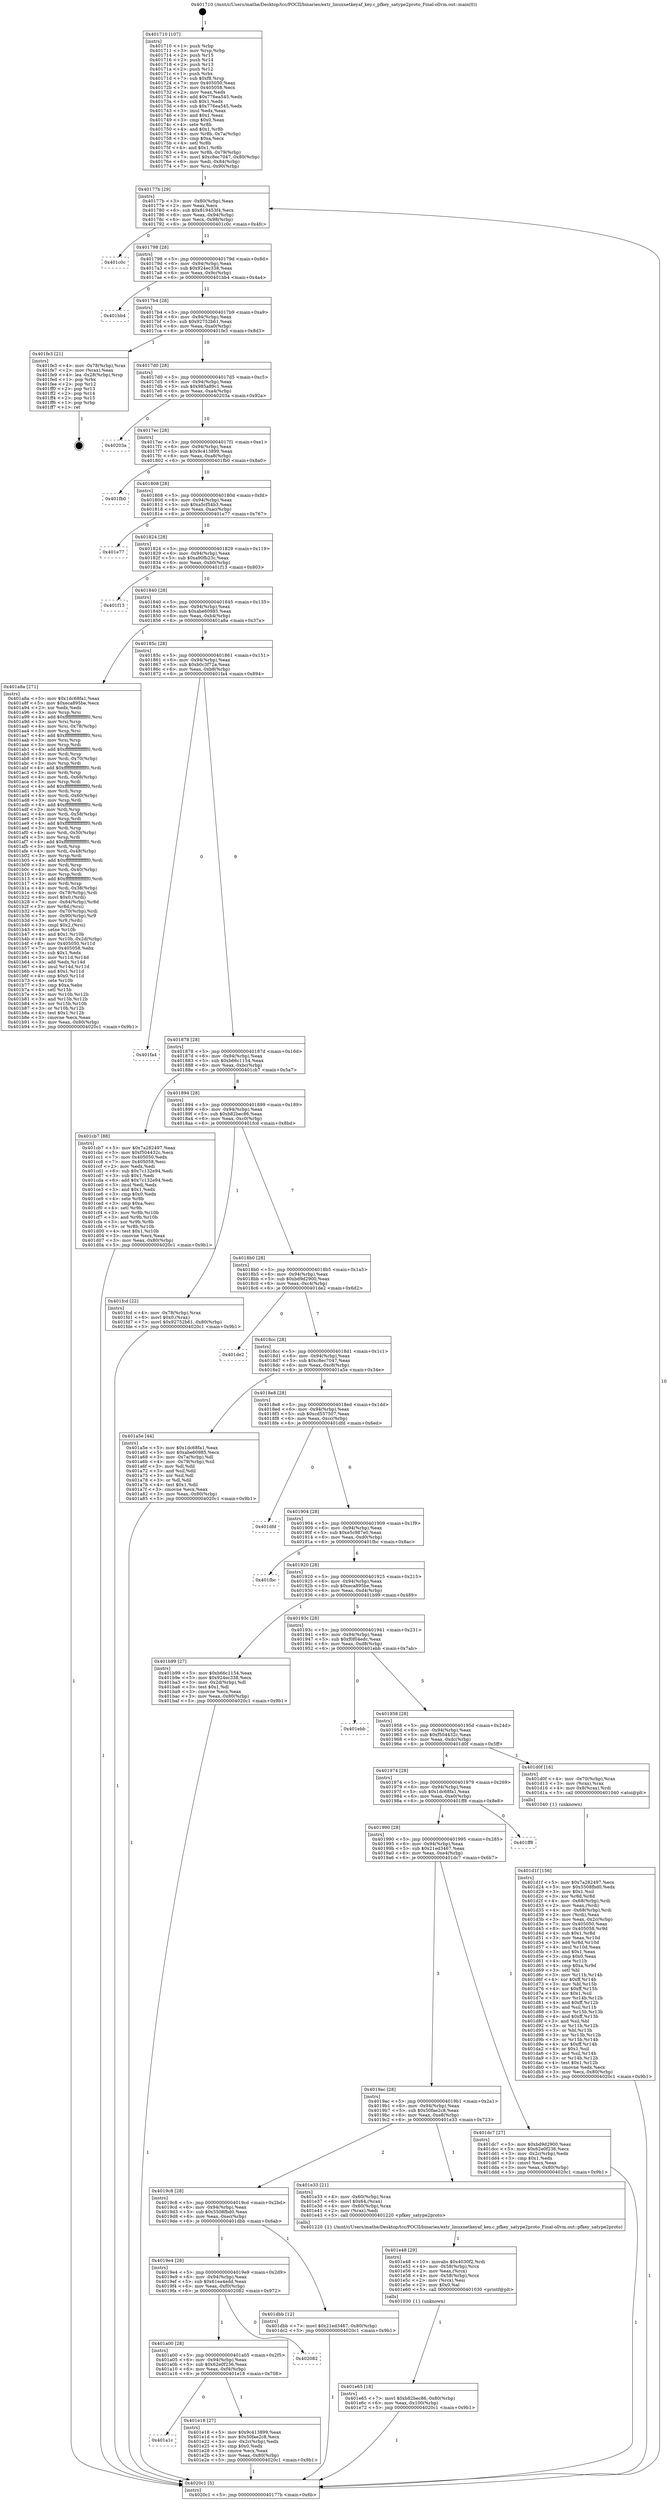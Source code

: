 digraph "0x401710" {
  label = "0x401710 (/mnt/c/Users/mathe/Desktop/tcc/POCII/binaries/extr_linuxnetkeyaf_key.c_pfkey_satype2proto_Final-ollvm.out::main(0))"
  labelloc = "t"
  node[shape=record]

  Entry [label="",width=0.3,height=0.3,shape=circle,fillcolor=black,style=filled]
  "0x40177b" [label="{
     0x40177b [29]\l
     | [instrs]\l
     &nbsp;&nbsp;0x40177b \<+3\>: mov -0x80(%rbp),%eax\l
     &nbsp;&nbsp;0x40177e \<+2\>: mov %eax,%ecx\l
     &nbsp;&nbsp;0x401780 \<+6\>: sub $0x819453f4,%ecx\l
     &nbsp;&nbsp;0x401786 \<+6\>: mov %eax,-0x94(%rbp)\l
     &nbsp;&nbsp;0x40178c \<+6\>: mov %ecx,-0x98(%rbp)\l
     &nbsp;&nbsp;0x401792 \<+6\>: je 0000000000401c0c \<main+0x4fc\>\l
  }"]
  "0x401c0c" [label="{
     0x401c0c\l
  }", style=dashed]
  "0x401798" [label="{
     0x401798 [28]\l
     | [instrs]\l
     &nbsp;&nbsp;0x401798 \<+5\>: jmp 000000000040179d \<main+0x8d\>\l
     &nbsp;&nbsp;0x40179d \<+6\>: mov -0x94(%rbp),%eax\l
     &nbsp;&nbsp;0x4017a3 \<+5\>: sub $0x924ec338,%eax\l
     &nbsp;&nbsp;0x4017a8 \<+6\>: mov %eax,-0x9c(%rbp)\l
     &nbsp;&nbsp;0x4017ae \<+6\>: je 0000000000401bb4 \<main+0x4a4\>\l
  }"]
  Exit [label="",width=0.3,height=0.3,shape=circle,fillcolor=black,style=filled,peripheries=2]
  "0x401bb4" [label="{
     0x401bb4\l
  }", style=dashed]
  "0x4017b4" [label="{
     0x4017b4 [28]\l
     | [instrs]\l
     &nbsp;&nbsp;0x4017b4 \<+5\>: jmp 00000000004017b9 \<main+0xa9\>\l
     &nbsp;&nbsp;0x4017b9 \<+6\>: mov -0x94(%rbp),%eax\l
     &nbsp;&nbsp;0x4017bf \<+5\>: sub $0x92752b61,%eax\l
     &nbsp;&nbsp;0x4017c4 \<+6\>: mov %eax,-0xa0(%rbp)\l
     &nbsp;&nbsp;0x4017ca \<+6\>: je 0000000000401fe3 \<main+0x8d3\>\l
  }"]
  "0x401e65" [label="{
     0x401e65 [18]\l
     | [instrs]\l
     &nbsp;&nbsp;0x401e65 \<+7\>: movl $0xb82bec86,-0x80(%rbp)\l
     &nbsp;&nbsp;0x401e6c \<+6\>: mov %eax,-0x100(%rbp)\l
     &nbsp;&nbsp;0x401e72 \<+5\>: jmp 00000000004020c1 \<main+0x9b1\>\l
  }"]
  "0x401fe3" [label="{
     0x401fe3 [21]\l
     | [instrs]\l
     &nbsp;&nbsp;0x401fe3 \<+4\>: mov -0x78(%rbp),%rax\l
     &nbsp;&nbsp;0x401fe7 \<+2\>: mov (%rax),%eax\l
     &nbsp;&nbsp;0x401fe9 \<+4\>: lea -0x28(%rbp),%rsp\l
     &nbsp;&nbsp;0x401fed \<+1\>: pop %rbx\l
     &nbsp;&nbsp;0x401fee \<+2\>: pop %r12\l
     &nbsp;&nbsp;0x401ff0 \<+2\>: pop %r13\l
     &nbsp;&nbsp;0x401ff2 \<+2\>: pop %r14\l
     &nbsp;&nbsp;0x401ff4 \<+2\>: pop %r15\l
     &nbsp;&nbsp;0x401ff6 \<+1\>: pop %rbp\l
     &nbsp;&nbsp;0x401ff7 \<+1\>: ret\l
  }"]
  "0x4017d0" [label="{
     0x4017d0 [28]\l
     | [instrs]\l
     &nbsp;&nbsp;0x4017d0 \<+5\>: jmp 00000000004017d5 \<main+0xc5\>\l
     &nbsp;&nbsp;0x4017d5 \<+6\>: mov -0x94(%rbp),%eax\l
     &nbsp;&nbsp;0x4017db \<+5\>: sub $0x985a89c1,%eax\l
     &nbsp;&nbsp;0x4017e0 \<+6\>: mov %eax,-0xa4(%rbp)\l
     &nbsp;&nbsp;0x4017e6 \<+6\>: je 000000000040203a \<main+0x92a\>\l
  }"]
  "0x401e48" [label="{
     0x401e48 [29]\l
     | [instrs]\l
     &nbsp;&nbsp;0x401e48 \<+10\>: movabs $0x4030f2,%rdi\l
     &nbsp;&nbsp;0x401e52 \<+4\>: mov -0x58(%rbp),%rcx\l
     &nbsp;&nbsp;0x401e56 \<+2\>: mov %eax,(%rcx)\l
     &nbsp;&nbsp;0x401e58 \<+4\>: mov -0x58(%rbp),%rcx\l
     &nbsp;&nbsp;0x401e5c \<+2\>: mov (%rcx),%esi\l
     &nbsp;&nbsp;0x401e5e \<+2\>: mov $0x0,%al\l
     &nbsp;&nbsp;0x401e60 \<+5\>: call 0000000000401030 \<printf@plt\>\l
     | [calls]\l
     &nbsp;&nbsp;0x401030 \{1\} (unknown)\l
  }"]
  "0x40203a" [label="{
     0x40203a\l
  }", style=dashed]
  "0x4017ec" [label="{
     0x4017ec [28]\l
     | [instrs]\l
     &nbsp;&nbsp;0x4017ec \<+5\>: jmp 00000000004017f1 \<main+0xe1\>\l
     &nbsp;&nbsp;0x4017f1 \<+6\>: mov -0x94(%rbp),%eax\l
     &nbsp;&nbsp;0x4017f7 \<+5\>: sub $0x9c413899,%eax\l
     &nbsp;&nbsp;0x4017fc \<+6\>: mov %eax,-0xa8(%rbp)\l
     &nbsp;&nbsp;0x401802 \<+6\>: je 0000000000401fb0 \<main+0x8a0\>\l
  }"]
  "0x401a1c" [label="{
     0x401a1c\l
  }", style=dashed]
  "0x401fb0" [label="{
     0x401fb0\l
  }", style=dashed]
  "0x401808" [label="{
     0x401808 [28]\l
     | [instrs]\l
     &nbsp;&nbsp;0x401808 \<+5\>: jmp 000000000040180d \<main+0xfd\>\l
     &nbsp;&nbsp;0x40180d \<+6\>: mov -0x94(%rbp),%eax\l
     &nbsp;&nbsp;0x401813 \<+5\>: sub $0xa5cf54b3,%eax\l
     &nbsp;&nbsp;0x401818 \<+6\>: mov %eax,-0xac(%rbp)\l
     &nbsp;&nbsp;0x40181e \<+6\>: je 0000000000401e77 \<main+0x767\>\l
  }"]
  "0x401e18" [label="{
     0x401e18 [27]\l
     | [instrs]\l
     &nbsp;&nbsp;0x401e18 \<+5\>: mov $0x9c413899,%eax\l
     &nbsp;&nbsp;0x401e1d \<+5\>: mov $0x50fae2c8,%ecx\l
     &nbsp;&nbsp;0x401e22 \<+3\>: mov -0x2c(%rbp),%edx\l
     &nbsp;&nbsp;0x401e25 \<+3\>: cmp $0x0,%edx\l
     &nbsp;&nbsp;0x401e28 \<+3\>: cmove %ecx,%eax\l
     &nbsp;&nbsp;0x401e2b \<+3\>: mov %eax,-0x80(%rbp)\l
     &nbsp;&nbsp;0x401e2e \<+5\>: jmp 00000000004020c1 \<main+0x9b1\>\l
  }"]
  "0x401e77" [label="{
     0x401e77\l
  }", style=dashed]
  "0x401824" [label="{
     0x401824 [28]\l
     | [instrs]\l
     &nbsp;&nbsp;0x401824 \<+5\>: jmp 0000000000401829 \<main+0x119\>\l
     &nbsp;&nbsp;0x401829 \<+6\>: mov -0x94(%rbp),%eax\l
     &nbsp;&nbsp;0x40182f \<+5\>: sub $0xa90fb23c,%eax\l
     &nbsp;&nbsp;0x401834 \<+6\>: mov %eax,-0xb0(%rbp)\l
     &nbsp;&nbsp;0x40183a \<+6\>: je 0000000000401f13 \<main+0x803\>\l
  }"]
  "0x401a00" [label="{
     0x401a00 [28]\l
     | [instrs]\l
     &nbsp;&nbsp;0x401a00 \<+5\>: jmp 0000000000401a05 \<main+0x2f5\>\l
     &nbsp;&nbsp;0x401a05 \<+6\>: mov -0x94(%rbp),%eax\l
     &nbsp;&nbsp;0x401a0b \<+5\>: sub $0x62e0f236,%eax\l
     &nbsp;&nbsp;0x401a10 \<+6\>: mov %eax,-0xf4(%rbp)\l
     &nbsp;&nbsp;0x401a16 \<+6\>: je 0000000000401e18 \<main+0x708\>\l
  }"]
  "0x401f13" [label="{
     0x401f13\l
  }", style=dashed]
  "0x401840" [label="{
     0x401840 [28]\l
     | [instrs]\l
     &nbsp;&nbsp;0x401840 \<+5\>: jmp 0000000000401845 \<main+0x135\>\l
     &nbsp;&nbsp;0x401845 \<+6\>: mov -0x94(%rbp),%eax\l
     &nbsp;&nbsp;0x40184b \<+5\>: sub $0xabe60985,%eax\l
     &nbsp;&nbsp;0x401850 \<+6\>: mov %eax,-0xb4(%rbp)\l
     &nbsp;&nbsp;0x401856 \<+6\>: je 0000000000401a8a \<main+0x37a\>\l
  }"]
  "0x402082" [label="{
     0x402082\l
  }", style=dashed]
  "0x401a8a" [label="{
     0x401a8a [271]\l
     | [instrs]\l
     &nbsp;&nbsp;0x401a8a \<+5\>: mov $0x1dc68fa1,%eax\l
     &nbsp;&nbsp;0x401a8f \<+5\>: mov $0xeca895be,%ecx\l
     &nbsp;&nbsp;0x401a94 \<+2\>: xor %edx,%edx\l
     &nbsp;&nbsp;0x401a96 \<+3\>: mov %rsp,%rsi\l
     &nbsp;&nbsp;0x401a99 \<+4\>: add $0xfffffffffffffff0,%rsi\l
     &nbsp;&nbsp;0x401a9d \<+3\>: mov %rsi,%rsp\l
     &nbsp;&nbsp;0x401aa0 \<+4\>: mov %rsi,-0x78(%rbp)\l
     &nbsp;&nbsp;0x401aa4 \<+3\>: mov %rsp,%rsi\l
     &nbsp;&nbsp;0x401aa7 \<+4\>: add $0xfffffffffffffff0,%rsi\l
     &nbsp;&nbsp;0x401aab \<+3\>: mov %rsi,%rsp\l
     &nbsp;&nbsp;0x401aae \<+3\>: mov %rsp,%rdi\l
     &nbsp;&nbsp;0x401ab1 \<+4\>: add $0xfffffffffffffff0,%rdi\l
     &nbsp;&nbsp;0x401ab5 \<+3\>: mov %rdi,%rsp\l
     &nbsp;&nbsp;0x401ab8 \<+4\>: mov %rdi,-0x70(%rbp)\l
     &nbsp;&nbsp;0x401abc \<+3\>: mov %rsp,%rdi\l
     &nbsp;&nbsp;0x401abf \<+4\>: add $0xfffffffffffffff0,%rdi\l
     &nbsp;&nbsp;0x401ac3 \<+3\>: mov %rdi,%rsp\l
     &nbsp;&nbsp;0x401ac6 \<+4\>: mov %rdi,-0x68(%rbp)\l
     &nbsp;&nbsp;0x401aca \<+3\>: mov %rsp,%rdi\l
     &nbsp;&nbsp;0x401acd \<+4\>: add $0xfffffffffffffff0,%rdi\l
     &nbsp;&nbsp;0x401ad1 \<+3\>: mov %rdi,%rsp\l
     &nbsp;&nbsp;0x401ad4 \<+4\>: mov %rdi,-0x60(%rbp)\l
     &nbsp;&nbsp;0x401ad8 \<+3\>: mov %rsp,%rdi\l
     &nbsp;&nbsp;0x401adb \<+4\>: add $0xfffffffffffffff0,%rdi\l
     &nbsp;&nbsp;0x401adf \<+3\>: mov %rdi,%rsp\l
     &nbsp;&nbsp;0x401ae2 \<+4\>: mov %rdi,-0x58(%rbp)\l
     &nbsp;&nbsp;0x401ae6 \<+3\>: mov %rsp,%rdi\l
     &nbsp;&nbsp;0x401ae9 \<+4\>: add $0xfffffffffffffff0,%rdi\l
     &nbsp;&nbsp;0x401aed \<+3\>: mov %rdi,%rsp\l
     &nbsp;&nbsp;0x401af0 \<+4\>: mov %rdi,-0x50(%rbp)\l
     &nbsp;&nbsp;0x401af4 \<+3\>: mov %rsp,%rdi\l
     &nbsp;&nbsp;0x401af7 \<+4\>: add $0xfffffffffffffff0,%rdi\l
     &nbsp;&nbsp;0x401afb \<+3\>: mov %rdi,%rsp\l
     &nbsp;&nbsp;0x401afe \<+4\>: mov %rdi,-0x48(%rbp)\l
     &nbsp;&nbsp;0x401b02 \<+3\>: mov %rsp,%rdi\l
     &nbsp;&nbsp;0x401b05 \<+4\>: add $0xfffffffffffffff0,%rdi\l
     &nbsp;&nbsp;0x401b09 \<+3\>: mov %rdi,%rsp\l
     &nbsp;&nbsp;0x401b0c \<+4\>: mov %rdi,-0x40(%rbp)\l
     &nbsp;&nbsp;0x401b10 \<+3\>: mov %rsp,%rdi\l
     &nbsp;&nbsp;0x401b13 \<+4\>: add $0xfffffffffffffff0,%rdi\l
     &nbsp;&nbsp;0x401b17 \<+3\>: mov %rdi,%rsp\l
     &nbsp;&nbsp;0x401b1a \<+4\>: mov %rdi,-0x38(%rbp)\l
     &nbsp;&nbsp;0x401b1e \<+4\>: mov -0x78(%rbp),%rdi\l
     &nbsp;&nbsp;0x401b22 \<+6\>: movl $0x0,(%rdi)\l
     &nbsp;&nbsp;0x401b28 \<+7\>: mov -0x84(%rbp),%r8d\l
     &nbsp;&nbsp;0x401b2f \<+3\>: mov %r8d,(%rsi)\l
     &nbsp;&nbsp;0x401b32 \<+4\>: mov -0x70(%rbp),%rdi\l
     &nbsp;&nbsp;0x401b36 \<+7\>: mov -0x90(%rbp),%r9\l
     &nbsp;&nbsp;0x401b3d \<+3\>: mov %r9,(%rdi)\l
     &nbsp;&nbsp;0x401b40 \<+3\>: cmpl $0x2,(%rsi)\l
     &nbsp;&nbsp;0x401b43 \<+4\>: setne %r10b\l
     &nbsp;&nbsp;0x401b47 \<+4\>: and $0x1,%r10b\l
     &nbsp;&nbsp;0x401b4b \<+4\>: mov %r10b,-0x2d(%rbp)\l
     &nbsp;&nbsp;0x401b4f \<+8\>: mov 0x405050,%r11d\l
     &nbsp;&nbsp;0x401b57 \<+7\>: mov 0x405058,%ebx\l
     &nbsp;&nbsp;0x401b5e \<+3\>: sub $0x1,%edx\l
     &nbsp;&nbsp;0x401b61 \<+3\>: mov %r11d,%r14d\l
     &nbsp;&nbsp;0x401b64 \<+3\>: add %edx,%r14d\l
     &nbsp;&nbsp;0x401b67 \<+4\>: imul %r14d,%r11d\l
     &nbsp;&nbsp;0x401b6b \<+4\>: and $0x1,%r11d\l
     &nbsp;&nbsp;0x401b6f \<+4\>: cmp $0x0,%r11d\l
     &nbsp;&nbsp;0x401b73 \<+4\>: sete %r10b\l
     &nbsp;&nbsp;0x401b77 \<+3\>: cmp $0xa,%ebx\l
     &nbsp;&nbsp;0x401b7a \<+4\>: setl %r15b\l
     &nbsp;&nbsp;0x401b7e \<+3\>: mov %r10b,%r12b\l
     &nbsp;&nbsp;0x401b81 \<+3\>: and %r15b,%r12b\l
     &nbsp;&nbsp;0x401b84 \<+3\>: xor %r15b,%r10b\l
     &nbsp;&nbsp;0x401b87 \<+3\>: or %r10b,%r12b\l
     &nbsp;&nbsp;0x401b8a \<+4\>: test $0x1,%r12b\l
     &nbsp;&nbsp;0x401b8e \<+3\>: cmovne %ecx,%eax\l
     &nbsp;&nbsp;0x401b91 \<+3\>: mov %eax,-0x80(%rbp)\l
     &nbsp;&nbsp;0x401b94 \<+5\>: jmp 00000000004020c1 \<main+0x9b1\>\l
  }"]
  "0x40185c" [label="{
     0x40185c [28]\l
     | [instrs]\l
     &nbsp;&nbsp;0x40185c \<+5\>: jmp 0000000000401861 \<main+0x151\>\l
     &nbsp;&nbsp;0x401861 \<+6\>: mov -0x94(%rbp),%eax\l
     &nbsp;&nbsp;0x401867 \<+5\>: sub $0xb0c3f72a,%eax\l
     &nbsp;&nbsp;0x40186c \<+6\>: mov %eax,-0xb8(%rbp)\l
     &nbsp;&nbsp;0x401872 \<+6\>: je 0000000000401fa4 \<main+0x894\>\l
  }"]
  "0x4019e4" [label="{
     0x4019e4 [28]\l
     | [instrs]\l
     &nbsp;&nbsp;0x4019e4 \<+5\>: jmp 00000000004019e9 \<main+0x2d9\>\l
     &nbsp;&nbsp;0x4019e9 \<+6\>: mov -0x94(%rbp),%eax\l
     &nbsp;&nbsp;0x4019ef \<+5\>: sub $0x61ea4edd,%eax\l
     &nbsp;&nbsp;0x4019f4 \<+6\>: mov %eax,-0xf0(%rbp)\l
     &nbsp;&nbsp;0x4019fa \<+6\>: je 0000000000402082 \<main+0x972\>\l
  }"]
  "0x401fa4" [label="{
     0x401fa4\l
  }", style=dashed]
  "0x401878" [label="{
     0x401878 [28]\l
     | [instrs]\l
     &nbsp;&nbsp;0x401878 \<+5\>: jmp 000000000040187d \<main+0x16d\>\l
     &nbsp;&nbsp;0x40187d \<+6\>: mov -0x94(%rbp),%eax\l
     &nbsp;&nbsp;0x401883 \<+5\>: sub $0xb66c1154,%eax\l
     &nbsp;&nbsp;0x401888 \<+6\>: mov %eax,-0xbc(%rbp)\l
     &nbsp;&nbsp;0x40188e \<+6\>: je 0000000000401cb7 \<main+0x5a7\>\l
  }"]
  "0x401dbb" [label="{
     0x401dbb [12]\l
     | [instrs]\l
     &nbsp;&nbsp;0x401dbb \<+7\>: movl $0x21ed3467,-0x80(%rbp)\l
     &nbsp;&nbsp;0x401dc2 \<+5\>: jmp 00000000004020c1 \<main+0x9b1\>\l
  }"]
  "0x401cb7" [label="{
     0x401cb7 [88]\l
     | [instrs]\l
     &nbsp;&nbsp;0x401cb7 \<+5\>: mov $0x7a282497,%eax\l
     &nbsp;&nbsp;0x401cbc \<+5\>: mov $0xf504432c,%ecx\l
     &nbsp;&nbsp;0x401cc1 \<+7\>: mov 0x405050,%edx\l
     &nbsp;&nbsp;0x401cc8 \<+7\>: mov 0x405058,%esi\l
     &nbsp;&nbsp;0x401ccf \<+2\>: mov %edx,%edi\l
     &nbsp;&nbsp;0x401cd1 \<+6\>: sub $0x7c132e94,%edi\l
     &nbsp;&nbsp;0x401cd7 \<+3\>: sub $0x1,%edi\l
     &nbsp;&nbsp;0x401cda \<+6\>: add $0x7c132e94,%edi\l
     &nbsp;&nbsp;0x401ce0 \<+3\>: imul %edi,%edx\l
     &nbsp;&nbsp;0x401ce3 \<+3\>: and $0x1,%edx\l
     &nbsp;&nbsp;0x401ce6 \<+3\>: cmp $0x0,%edx\l
     &nbsp;&nbsp;0x401ce9 \<+4\>: sete %r8b\l
     &nbsp;&nbsp;0x401ced \<+3\>: cmp $0xa,%esi\l
     &nbsp;&nbsp;0x401cf0 \<+4\>: setl %r9b\l
     &nbsp;&nbsp;0x401cf4 \<+3\>: mov %r8b,%r10b\l
     &nbsp;&nbsp;0x401cf7 \<+3\>: and %r9b,%r10b\l
     &nbsp;&nbsp;0x401cfa \<+3\>: xor %r9b,%r8b\l
     &nbsp;&nbsp;0x401cfd \<+3\>: or %r8b,%r10b\l
     &nbsp;&nbsp;0x401d00 \<+4\>: test $0x1,%r10b\l
     &nbsp;&nbsp;0x401d04 \<+3\>: cmovne %ecx,%eax\l
     &nbsp;&nbsp;0x401d07 \<+3\>: mov %eax,-0x80(%rbp)\l
     &nbsp;&nbsp;0x401d0a \<+5\>: jmp 00000000004020c1 \<main+0x9b1\>\l
  }"]
  "0x401894" [label="{
     0x401894 [28]\l
     | [instrs]\l
     &nbsp;&nbsp;0x401894 \<+5\>: jmp 0000000000401899 \<main+0x189\>\l
     &nbsp;&nbsp;0x401899 \<+6\>: mov -0x94(%rbp),%eax\l
     &nbsp;&nbsp;0x40189f \<+5\>: sub $0xb82bec86,%eax\l
     &nbsp;&nbsp;0x4018a4 \<+6\>: mov %eax,-0xc0(%rbp)\l
     &nbsp;&nbsp;0x4018aa \<+6\>: je 0000000000401fcd \<main+0x8bd\>\l
  }"]
  "0x4019c8" [label="{
     0x4019c8 [28]\l
     | [instrs]\l
     &nbsp;&nbsp;0x4019c8 \<+5\>: jmp 00000000004019cd \<main+0x2bd\>\l
     &nbsp;&nbsp;0x4019cd \<+6\>: mov -0x94(%rbp),%eax\l
     &nbsp;&nbsp;0x4019d3 \<+5\>: sub $0x5508fbd0,%eax\l
     &nbsp;&nbsp;0x4019d8 \<+6\>: mov %eax,-0xec(%rbp)\l
     &nbsp;&nbsp;0x4019de \<+6\>: je 0000000000401dbb \<main+0x6ab\>\l
  }"]
  "0x401fcd" [label="{
     0x401fcd [22]\l
     | [instrs]\l
     &nbsp;&nbsp;0x401fcd \<+4\>: mov -0x78(%rbp),%rax\l
     &nbsp;&nbsp;0x401fd1 \<+6\>: movl $0x0,(%rax)\l
     &nbsp;&nbsp;0x401fd7 \<+7\>: movl $0x92752b61,-0x80(%rbp)\l
     &nbsp;&nbsp;0x401fde \<+5\>: jmp 00000000004020c1 \<main+0x9b1\>\l
  }"]
  "0x4018b0" [label="{
     0x4018b0 [28]\l
     | [instrs]\l
     &nbsp;&nbsp;0x4018b0 \<+5\>: jmp 00000000004018b5 \<main+0x1a5\>\l
     &nbsp;&nbsp;0x4018b5 \<+6\>: mov -0x94(%rbp),%eax\l
     &nbsp;&nbsp;0x4018bb \<+5\>: sub $0xbd9d2900,%eax\l
     &nbsp;&nbsp;0x4018c0 \<+6\>: mov %eax,-0xc4(%rbp)\l
     &nbsp;&nbsp;0x4018c6 \<+6\>: je 0000000000401de2 \<main+0x6d2\>\l
  }"]
  "0x401e33" [label="{
     0x401e33 [21]\l
     | [instrs]\l
     &nbsp;&nbsp;0x401e33 \<+4\>: mov -0x60(%rbp),%rax\l
     &nbsp;&nbsp;0x401e37 \<+6\>: movl $0x64,(%rax)\l
     &nbsp;&nbsp;0x401e3d \<+4\>: mov -0x60(%rbp),%rax\l
     &nbsp;&nbsp;0x401e41 \<+2\>: mov (%rax),%edi\l
     &nbsp;&nbsp;0x401e43 \<+5\>: call 0000000000401220 \<pfkey_satype2proto\>\l
     | [calls]\l
     &nbsp;&nbsp;0x401220 \{1\} (/mnt/c/Users/mathe/Desktop/tcc/POCII/binaries/extr_linuxnetkeyaf_key.c_pfkey_satype2proto_Final-ollvm.out::pfkey_satype2proto)\l
  }"]
  "0x401de2" [label="{
     0x401de2\l
  }", style=dashed]
  "0x4018cc" [label="{
     0x4018cc [28]\l
     | [instrs]\l
     &nbsp;&nbsp;0x4018cc \<+5\>: jmp 00000000004018d1 \<main+0x1c1\>\l
     &nbsp;&nbsp;0x4018d1 \<+6\>: mov -0x94(%rbp),%eax\l
     &nbsp;&nbsp;0x4018d7 \<+5\>: sub $0xc8ec7047,%eax\l
     &nbsp;&nbsp;0x4018dc \<+6\>: mov %eax,-0xc8(%rbp)\l
     &nbsp;&nbsp;0x4018e2 \<+6\>: je 0000000000401a5e \<main+0x34e\>\l
  }"]
  "0x4019ac" [label="{
     0x4019ac [28]\l
     | [instrs]\l
     &nbsp;&nbsp;0x4019ac \<+5\>: jmp 00000000004019b1 \<main+0x2a1\>\l
     &nbsp;&nbsp;0x4019b1 \<+6\>: mov -0x94(%rbp),%eax\l
     &nbsp;&nbsp;0x4019b7 \<+5\>: sub $0x50fae2c8,%eax\l
     &nbsp;&nbsp;0x4019bc \<+6\>: mov %eax,-0xe8(%rbp)\l
     &nbsp;&nbsp;0x4019c2 \<+6\>: je 0000000000401e33 \<main+0x723\>\l
  }"]
  "0x401a5e" [label="{
     0x401a5e [44]\l
     | [instrs]\l
     &nbsp;&nbsp;0x401a5e \<+5\>: mov $0x1dc68fa1,%eax\l
     &nbsp;&nbsp;0x401a63 \<+5\>: mov $0xabe60985,%ecx\l
     &nbsp;&nbsp;0x401a68 \<+3\>: mov -0x7a(%rbp),%dl\l
     &nbsp;&nbsp;0x401a6b \<+4\>: mov -0x79(%rbp),%sil\l
     &nbsp;&nbsp;0x401a6f \<+3\>: mov %dl,%dil\l
     &nbsp;&nbsp;0x401a72 \<+3\>: and %sil,%dil\l
     &nbsp;&nbsp;0x401a75 \<+3\>: xor %sil,%dl\l
     &nbsp;&nbsp;0x401a78 \<+3\>: or %dl,%dil\l
     &nbsp;&nbsp;0x401a7b \<+4\>: test $0x1,%dil\l
     &nbsp;&nbsp;0x401a7f \<+3\>: cmovne %ecx,%eax\l
     &nbsp;&nbsp;0x401a82 \<+3\>: mov %eax,-0x80(%rbp)\l
     &nbsp;&nbsp;0x401a85 \<+5\>: jmp 00000000004020c1 \<main+0x9b1\>\l
  }"]
  "0x4018e8" [label="{
     0x4018e8 [28]\l
     | [instrs]\l
     &nbsp;&nbsp;0x4018e8 \<+5\>: jmp 00000000004018ed \<main+0x1dd\>\l
     &nbsp;&nbsp;0x4018ed \<+6\>: mov -0x94(%rbp),%eax\l
     &nbsp;&nbsp;0x4018f3 \<+5\>: sub $0xcd557507,%eax\l
     &nbsp;&nbsp;0x4018f8 \<+6\>: mov %eax,-0xcc(%rbp)\l
     &nbsp;&nbsp;0x4018fe \<+6\>: je 0000000000401dfd \<main+0x6ed\>\l
  }"]
  "0x4020c1" [label="{
     0x4020c1 [5]\l
     | [instrs]\l
     &nbsp;&nbsp;0x4020c1 \<+5\>: jmp 000000000040177b \<main+0x6b\>\l
  }"]
  "0x401710" [label="{
     0x401710 [107]\l
     | [instrs]\l
     &nbsp;&nbsp;0x401710 \<+1\>: push %rbp\l
     &nbsp;&nbsp;0x401711 \<+3\>: mov %rsp,%rbp\l
     &nbsp;&nbsp;0x401714 \<+2\>: push %r15\l
     &nbsp;&nbsp;0x401716 \<+2\>: push %r14\l
     &nbsp;&nbsp;0x401718 \<+2\>: push %r13\l
     &nbsp;&nbsp;0x40171a \<+2\>: push %r12\l
     &nbsp;&nbsp;0x40171c \<+1\>: push %rbx\l
     &nbsp;&nbsp;0x40171d \<+7\>: sub $0xf8,%rsp\l
     &nbsp;&nbsp;0x401724 \<+7\>: mov 0x405050,%eax\l
     &nbsp;&nbsp;0x40172b \<+7\>: mov 0x405058,%ecx\l
     &nbsp;&nbsp;0x401732 \<+2\>: mov %eax,%edx\l
     &nbsp;&nbsp;0x401734 \<+6\>: add $0x776ea545,%edx\l
     &nbsp;&nbsp;0x40173a \<+3\>: sub $0x1,%edx\l
     &nbsp;&nbsp;0x40173d \<+6\>: sub $0x776ea545,%edx\l
     &nbsp;&nbsp;0x401743 \<+3\>: imul %edx,%eax\l
     &nbsp;&nbsp;0x401746 \<+3\>: and $0x1,%eax\l
     &nbsp;&nbsp;0x401749 \<+3\>: cmp $0x0,%eax\l
     &nbsp;&nbsp;0x40174c \<+4\>: sete %r8b\l
     &nbsp;&nbsp;0x401750 \<+4\>: and $0x1,%r8b\l
     &nbsp;&nbsp;0x401754 \<+4\>: mov %r8b,-0x7a(%rbp)\l
     &nbsp;&nbsp;0x401758 \<+3\>: cmp $0xa,%ecx\l
     &nbsp;&nbsp;0x40175b \<+4\>: setl %r8b\l
     &nbsp;&nbsp;0x40175f \<+4\>: and $0x1,%r8b\l
     &nbsp;&nbsp;0x401763 \<+4\>: mov %r8b,-0x79(%rbp)\l
     &nbsp;&nbsp;0x401767 \<+7\>: movl $0xc8ec7047,-0x80(%rbp)\l
     &nbsp;&nbsp;0x40176e \<+6\>: mov %edi,-0x84(%rbp)\l
     &nbsp;&nbsp;0x401774 \<+7\>: mov %rsi,-0x90(%rbp)\l
  }"]
  "0x401dc7" [label="{
     0x401dc7 [27]\l
     | [instrs]\l
     &nbsp;&nbsp;0x401dc7 \<+5\>: mov $0xbd9d2900,%eax\l
     &nbsp;&nbsp;0x401dcc \<+5\>: mov $0x62e0f236,%ecx\l
     &nbsp;&nbsp;0x401dd1 \<+3\>: mov -0x2c(%rbp),%edx\l
     &nbsp;&nbsp;0x401dd4 \<+3\>: cmp $0x1,%edx\l
     &nbsp;&nbsp;0x401dd7 \<+3\>: cmovl %ecx,%eax\l
     &nbsp;&nbsp;0x401dda \<+3\>: mov %eax,-0x80(%rbp)\l
     &nbsp;&nbsp;0x401ddd \<+5\>: jmp 00000000004020c1 \<main+0x9b1\>\l
  }"]
  "0x401990" [label="{
     0x401990 [28]\l
     | [instrs]\l
     &nbsp;&nbsp;0x401990 \<+5\>: jmp 0000000000401995 \<main+0x285\>\l
     &nbsp;&nbsp;0x401995 \<+6\>: mov -0x94(%rbp),%eax\l
     &nbsp;&nbsp;0x40199b \<+5\>: sub $0x21ed3467,%eax\l
     &nbsp;&nbsp;0x4019a0 \<+6\>: mov %eax,-0xe4(%rbp)\l
     &nbsp;&nbsp;0x4019a6 \<+6\>: je 0000000000401dc7 \<main+0x6b7\>\l
  }"]
  "0x401dfd" [label="{
     0x401dfd\l
  }", style=dashed]
  "0x401904" [label="{
     0x401904 [28]\l
     | [instrs]\l
     &nbsp;&nbsp;0x401904 \<+5\>: jmp 0000000000401909 \<main+0x1f9\>\l
     &nbsp;&nbsp;0x401909 \<+6\>: mov -0x94(%rbp),%eax\l
     &nbsp;&nbsp;0x40190f \<+5\>: sub $0xe5c987e0,%eax\l
     &nbsp;&nbsp;0x401914 \<+6\>: mov %eax,-0xd0(%rbp)\l
     &nbsp;&nbsp;0x40191a \<+6\>: je 0000000000401fbc \<main+0x8ac\>\l
  }"]
  "0x401ff8" [label="{
     0x401ff8\l
  }", style=dashed]
  "0x401fbc" [label="{
     0x401fbc\l
  }", style=dashed]
  "0x401920" [label="{
     0x401920 [28]\l
     | [instrs]\l
     &nbsp;&nbsp;0x401920 \<+5\>: jmp 0000000000401925 \<main+0x215\>\l
     &nbsp;&nbsp;0x401925 \<+6\>: mov -0x94(%rbp),%eax\l
     &nbsp;&nbsp;0x40192b \<+5\>: sub $0xeca895be,%eax\l
     &nbsp;&nbsp;0x401930 \<+6\>: mov %eax,-0xd4(%rbp)\l
     &nbsp;&nbsp;0x401936 \<+6\>: je 0000000000401b99 \<main+0x489\>\l
  }"]
  "0x401d1f" [label="{
     0x401d1f [156]\l
     | [instrs]\l
     &nbsp;&nbsp;0x401d1f \<+5\>: mov $0x7a282497,%ecx\l
     &nbsp;&nbsp;0x401d24 \<+5\>: mov $0x5508fbd0,%edx\l
     &nbsp;&nbsp;0x401d29 \<+3\>: mov $0x1,%sil\l
     &nbsp;&nbsp;0x401d2c \<+3\>: xor %r8d,%r8d\l
     &nbsp;&nbsp;0x401d2f \<+4\>: mov -0x68(%rbp),%rdi\l
     &nbsp;&nbsp;0x401d33 \<+2\>: mov %eax,(%rdi)\l
     &nbsp;&nbsp;0x401d35 \<+4\>: mov -0x68(%rbp),%rdi\l
     &nbsp;&nbsp;0x401d39 \<+2\>: mov (%rdi),%eax\l
     &nbsp;&nbsp;0x401d3b \<+3\>: mov %eax,-0x2c(%rbp)\l
     &nbsp;&nbsp;0x401d3e \<+7\>: mov 0x405050,%eax\l
     &nbsp;&nbsp;0x401d45 \<+8\>: mov 0x405058,%r9d\l
     &nbsp;&nbsp;0x401d4d \<+4\>: sub $0x1,%r8d\l
     &nbsp;&nbsp;0x401d51 \<+3\>: mov %eax,%r10d\l
     &nbsp;&nbsp;0x401d54 \<+3\>: add %r8d,%r10d\l
     &nbsp;&nbsp;0x401d57 \<+4\>: imul %r10d,%eax\l
     &nbsp;&nbsp;0x401d5b \<+3\>: and $0x1,%eax\l
     &nbsp;&nbsp;0x401d5e \<+3\>: cmp $0x0,%eax\l
     &nbsp;&nbsp;0x401d61 \<+4\>: sete %r11b\l
     &nbsp;&nbsp;0x401d65 \<+4\>: cmp $0xa,%r9d\l
     &nbsp;&nbsp;0x401d69 \<+3\>: setl %bl\l
     &nbsp;&nbsp;0x401d6c \<+3\>: mov %r11b,%r14b\l
     &nbsp;&nbsp;0x401d6f \<+4\>: xor $0xff,%r14b\l
     &nbsp;&nbsp;0x401d73 \<+3\>: mov %bl,%r15b\l
     &nbsp;&nbsp;0x401d76 \<+4\>: xor $0xff,%r15b\l
     &nbsp;&nbsp;0x401d7a \<+4\>: xor $0x1,%sil\l
     &nbsp;&nbsp;0x401d7e \<+3\>: mov %r14b,%r12b\l
     &nbsp;&nbsp;0x401d81 \<+4\>: and $0xff,%r12b\l
     &nbsp;&nbsp;0x401d85 \<+3\>: and %sil,%r11b\l
     &nbsp;&nbsp;0x401d88 \<+3\>: mov %r15b,%r13b\l
     &nbsp;&nbsp;0x401d8b \<+4\>: and $0xff,%r13b\l
     &nbsp;&nbsp;0x401d8f \<+3\>: and %sil,%bl\l
     &nbsp;&nbsp;0x401d92 \<+3\>: or %r11b,%r12b\l
     &nbsp;&nbsp;0x401d95 \<+3\>: or %bl,%r13b\l
     &nbsp;&nbsp;0x401d98 \<+3\>: xor %r13b,%r12b\l
     &nbsp;&nbsp;0x401d9b \<+3\>: or %r15b,%r14b\l
     &nbsp;&nbsp;0x401d9e \<+4\>: xor $0xff,%r14b\l
     &nbsp;&nbsp;0x401da2 \<+4\>: or $0x1,%sil\l
     &nbsp;&nbsp;0x401da6 \<+3\>: and %sil,%r14b\l
     &nbsp;&nbsp;0x401da9 \<+3\>: or %r14b,%r12b\l
     &nbsp;&nbsp;0x401dac \<+4\>: test $0x1,%r12b\l
     &nbsp;&nbsp;0x401db0 \<+3\>: cmovne %edx,%ecx\l
     &nbsp;&nbsp;0x401db3 \<+3\>: mov %ecx,-0x80(%rbp)\l
     &nbsp;&nbsp;0x401db6 \<+5\>: jmp 00000000004020c1 \<main+0x9b1\>\l
  }"]
  "0x401b99" [label="{
     0x401b99 [27]\l
     | [instrs]\l
     &nbsp;&nbsp;0x401b99 \<+5\>: mov $0xb66c1154,%eax\l
     &nbsp;&nbsp;0x401b9e \<+5\>: mov $0x924ec338,%ecx\l
     &nbsp;&nbsp;0x401ba3 \<+3\>: mov -0x2d(%rbp),%dl\l
     &nbsp;&nbsp;0x401ba6 \<+3\>: test $0x1,%dl\l
     &nbsp;&nbsp;0x401ba9 \<+3\>: cmovne %ecx,%eax\l
     &nbsp;&nbsp;0x401bac \<+3\>: mov %eax,-0x80(%rbp)\l
     &nbsp;&nbsp;0x401baf \<+5\>: jmp 00000000004020c1 \<main+0x9b1\>\l
  }"]
  "0x40193c" [label="{
     0x40193c [28]\l
     | [instrs]\l
     &nbsp;&nbsp;0x40193c \<+5\>: jmp 0000000000401941 \<main+0x231\>\l
     &nbsp;&nbsp;0x401941 \<+6\>: mov -0x94(%rbp),%eax\l
     &nbsp;&nbsp;0x401947 \<+5\>: sub $0xf0f04edc,%eax\l
     &nbsp;&nbsp;0x40194c \<+6\>: mov %eax,-0xd8(%rbp)\l
     &nbsp;&nbsp;0x401952 \<+6\>: je 0000000000401ebb \<main+0x7ab\>\l
  }"]
  "0x401974" [label="{
     0x401974 [28]\l
     | [instrs]\l
     &nbsp;&nbsp;0x401974 \<+5\>: jmp 0000000000401979 \<main+0x269\>\l
     &nbsp;&nbsp;0x401979 \<+6\>: mov -0x94(%rbp),%eax\l
     &nbsp;&nbsp;0x40197f \<+5\>: sub $0x1dc68fa1,%eax\l
     &nbsp;&nbsp;0x401984 \<+6\>: mov %eax,-0xe0(%rbp)\l
     &nbsp;&nbsp;0x40198a \<+6\>: je 0000000000401ff8 \<main+0x8e8\>\l
  }"]
  "0x401ebb" [label="{
     0x401ebb\l
  }", style=dashed]
  "0x401958" [label="{
     0x401958 [28]\l
     | [instrs]\l
     &nbsp;&nbsp;0x401958 \<+5\>: jmp 000000000040195d \<main+0x24d\>\l
     &nbsp;&nbsp;0x40195d \<+6\>: mov -0x94(%rbp),%eax\l
     &nbsp;&nbsp;0x401963 \<+5\>: sub $0xf504432c,%eax\l
     &nbsp;&nbsp;0x401968 \<+6\>: mov %eax,-0xdc(%rbp)\l
     &nbsp;&nbsp;0x40196e \<+6\>: je 0000000000401d0f \<main+0x5ff\>\l
  }"]
  "0x401d0f" [label="{
     0x401d0f [16]\l
     | [instrs]\l
     &nbsp;&nbsp;0x401d0f \<+4\>: mov -0x70(%rbp),%rax\l
     &nbsp;&nbsp;0x401d13 \<+3\>: mov (%rax),%rax\l
     &nbsp;&nbsp;0x401d16 \<+4\>: mov 0x8(%rax),%rdi\l
     &nbsp;&nbsp;0x401d1a \<+5\>: call 0000000000401040 \<atoi@plt\>\l
     | [calls]\l
     &nbsp;&nbsp;0x401040 \{1\} (unknown)\l
  }"]
  Entry -> "0x401710" [label=" 1"]
  "0x40177b" -> "0x401c0c" [label=" 0"]
  "0x40177b" -> "0x401798" [label=" 11"]
  "0x401fe3" -> Exit [label=" 1"]
  "0x401798" -> "0x401bb4" [label=" 0"]
  "0x401798" -> "0x4017b4" [label=" 11"]
  "0x401fcd" -> "0x4020c1" [label=" 1"]
  "0x4017b4" -> "0x401fe3" [label=" 1"]
  "0x4017b4" -> "0x4017d0" [label=" 10"]
  "0x401e65" -> "0x4020c1" [label=" 1"]
  "0x4017d0" -> "0x40203a" [label=" 0"]
  "0x4017d0" -> "0x4017ec" [label=" 10"]
  "0x401e48" -> "0x401e65" [label=" 1"]
  "0x4017ec" -> "0x401fb0" [label=" 0"]
  "0x4017ec" -> "0x401808" [label=" 10"]
  "0x401e33" -> "0x401e48" [label=" 1"]
  "0x401808" -> "0x401e77" [label=" 0"]
  "0x401808" -> "0x401824" [label=" 10"]
  "0x401e18" -> "0x4020c1" [label=" 1"]
  "0x401824" -> "0x401f13" [label=" 0"]
  "0x401824" -> "0x401840" [label=" 10"]
  "0x401a00" -> "0x401e18" [label=" 1"]
  "0x401840" -> "0x401a8a" [label=" 1"]
  "0x401840" -> "0x40185c" [label=" 9"]
  "0x401a00" -> "0x401a1c" [label=" 0"]
  "0x40185c" -> "0x401fa4" [label=" 0"]
  "0x40185c" -> "0x401878" [label=" 9"]
  "0x4019e4" -> "0x402082" [label=" 0"]
  "0x401878" -> "0x401cb7" [label=" 1"]
  "0x401878" -> "0x401894" [label=" 8"]
  "0x4019e4" -> "0x401a00" [label=" 1"]
  "0x401894" -> "0x401fcd" [label=" 1"]
  "0x401894" -> "0x4018b0" [label=" 7"]
  "0x401dbb" -> "0x4020c1" [label=" 1"]
  "0x4018b0" -> "0x401de2" [label=" 0"]
  "0x4018b0" -> "0x4018cc" [label=" 7"]
  "0x4019c8" -> "0x4019e4" [label=" 1"]
  "0x4018cc" -> "0x401a5e" [label=" 1"]
  "0x4018cc" -> "0x4018e8" [label=" 6"]
  "0x401a5e" -> "0x4020c1" [label=" 1"]
  "0x401710" -> "0x40177b" [label=" 1"]
  "0x4020c1" -> "0x40177b" [label=" 10"]
  "0x401dc7" -> "0x4020c1" [label=" 1"]
  "0x401a8a" -> "0x4020c1" [label=" 1"]
  "0x4019ac" -> "0x4019c8" [label=" 2"]
  "0x4018e8" -> "0x401dfd" [label=" 0"]
  "0x4018e8" -> "0x401904" [label=" 6"]
  "0x4019c8" -> "0x401dbb" [label=" 1"]
  "0x401904" -> "0x401fbc" [label=" 0"]
  "0x401904" -> "0x401920" [label=" 6"]
  "0x401990" -> "0x4019ac" [label=" 3"]
  "0x401920" -> "0x401b99" [label=" 1"]
  "0x401920" -> "0x40193c" [label=" 5"]
  "0x401b99" -> "0x4020c1" [label=" 1"]
  "0x401cb7" -> "0x4020c1" [label=" 1"]
  "0x4019ac" -> "0x401e33" [label=" 1"]
  "0x40193c" -> "0x401ebb" [label=" 0"]
  "0x40193c" -> "0x401958" [label=" 5"]
  "0x401974" -> "0x401990" [label=" 4"]
  "0x401958" -> "0x401d0f" [label=" 1"]
  "0x401958" -> "0x401974" [label=" 4"]
  "0x401d0f" -> "0x401d1f" [label=" 1"]
  "0x401d1f" -> "0x4020c1" [label=" 1"]
  "0x401990" -> "0x401dc7" [label=" 1"]
  "0x401974" -> "0x401ff8" [label=" 0"]
}
